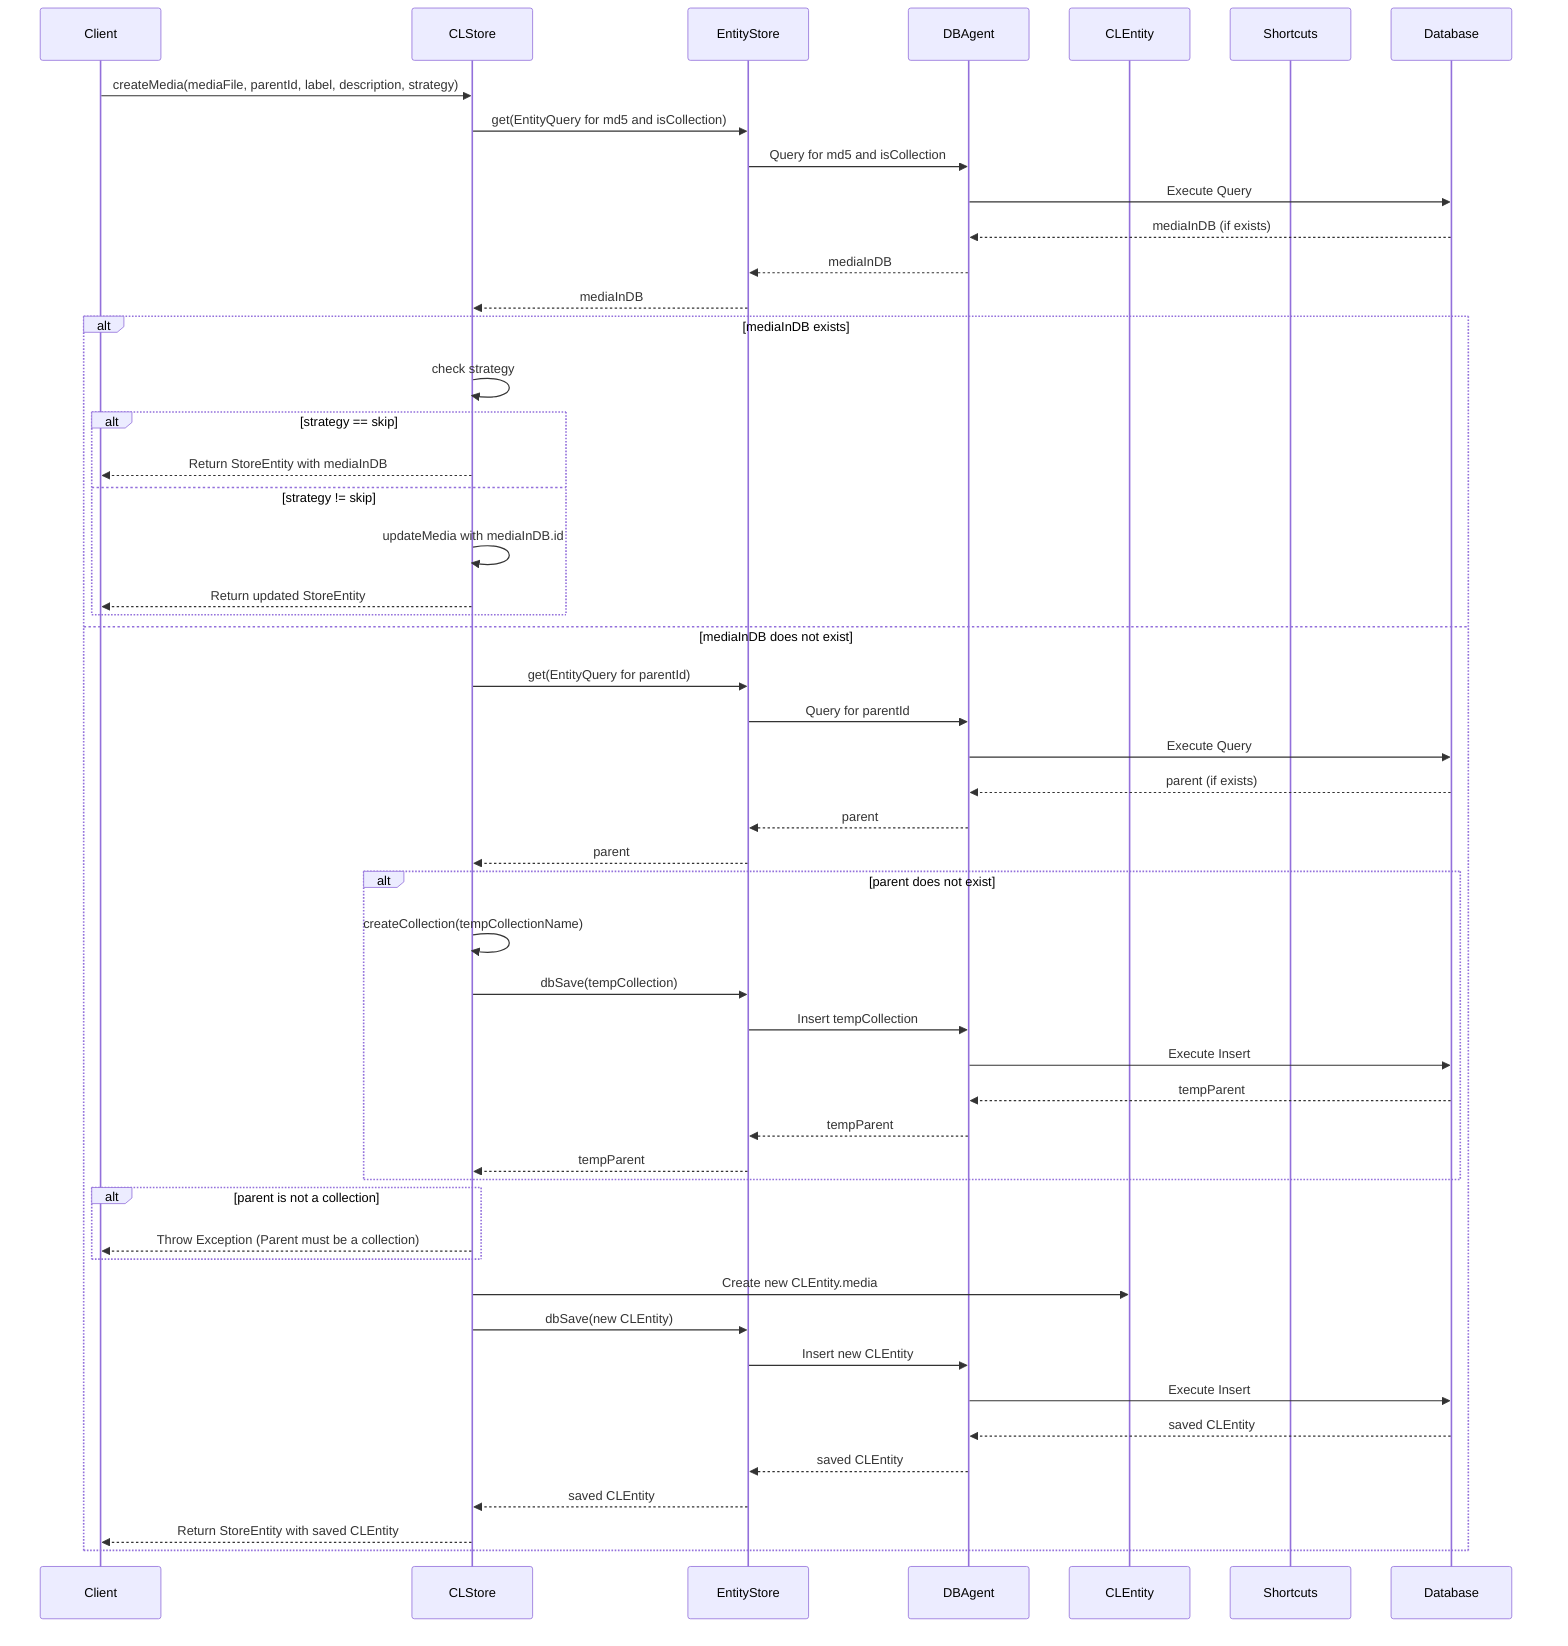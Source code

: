%% filepath: /Users/anandasarangaram/Work/keep_it_package/docs/diagrams/clstore_create_media_sequence.mmd
sequenceDiagram
    participant Client
    participant CLStore
    participant EntityStore
    participant DBAgent
    participant CLEntity
    participant Shortcuts
    participant Database

    Client->>CLStore: createMedia(mediaFile, parentId, label, description, strategy)
    CLStore->>EntityStore: get(EntityQuery for md5 and isCollection)
    EntityStore->>DBAgent: Query for md5 and isCollection
    DBAgent->>Database: Execute Query
    Database-->>DBAgent: mediaInDB (if exists)
    DBAgent-->>EntityStore: mediaInDB
    EntityStore-->>CLStore: mediaInDB

    alt mediaInDB exists
        CLStore->>CLStore: check strategy
        alt strategy == skip
            CLStore-->>Client: Return StoreEntity with mediaInDB
        else strategy != skip
            CLStore->>CLStore: updateMedia with mediaInDB.id
            CLStore-->>Client: Return updated StoreEntity
        end
    else mediaInDB does not exist
        CLStore->>EntityStore: get(EntityQuery for parentId)
        EntityStore->>DBAgent: Query for parentId
        DBAgent->>Database: Execute Query
        Database-->>DBAgent: parent (if exists)
        DBAgent-->>EntityStore: parent
        EntityStore-->>CLStore: parent

        alt parent does not exist
            CLStore->>CLStore: createCollection(tempCollectionName)
            CLStore->>EntityStore: dbSave(tempCollection)
            EntityStore->>DBAgent: Insert tempCollection
            DBAgent->>Database: Execute Insert
            Database-->>DBAgent: tempParent
            DBAgent-->>EntityStore: tempParent
            EntityStore-->>CLStore: tempParent
        end

        alt parent is not a collection
            CLStore-->>Client: Throw Exception (Parent must be a collection)
        end

        CLStore->>CLEntity: Create new CLEntity.media
        CLStore->>EntityStore: dbSave(new CLEntity)
        EntityStore->>DBAgent: Insert new CLEntity
        DBAgent->>Database: Execute Insert
        Database-->>DBAgent: saved CLEntity
        DBAgent-->>EntityStore: saved CLEntity
        EntityStore-->>CLStore: saved CLEntity
        CLStore-->>Client: Return StoreEntity with saved CLEntity
    end
